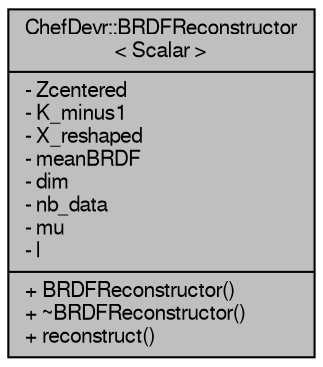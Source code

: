 digraph "ChefDevr::BRDFReconstructor&lt; Scalar &gt;"
{
 // LATEX_PDF_SIZE
  edge [fontname="FreeSans",fontsize="10",labelfontname="FreeSans",labelfontsize="10"];
  node [fontname="FreeSans",fontsize="10",shape=record];
  Node1 [label="{ChefDevr::BRDFReconstructor\l\< Scalar \>\n|- Zcentered\l- K_minus1\l- X_reshaped\l- meanBRDF\l- dim\l- nb_data\l- mu\l- l\l|+ BRDFReconstructor()\l+ ~BRDFReconstructor()\l+ reconstruct()\l}",height=0.2,width=0.4,color="black", fillcolor="grey75", style="filled", fontcolor="black",tooltip="Class that allows BRDF reconstruction from latent space coordinates."];
}
